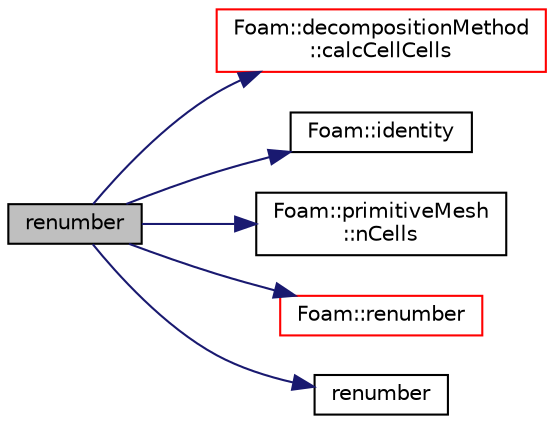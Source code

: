 digraph "renumber"
{
  bgcolor="transparent";
  edge [fontname="Helvetica",fontsize="10",labelfontname="Helvetica",labelfontsize="10"];
  node [fontname="Helvetica",fontsize="10",shape=record];
  rankdir="LR";
  Node314 [label="renumber",height=0.2,width=0.4,color="black", fillcolor="grey75", style="filled", fontcolor="black"];
  Node314 -> Node315 [color="midnightblue",fontsize="10",style="solid",fontname="Helvetica"];
  Node315 [label="Foam::decompositionMethod\l::calcCellCells",height=0.2,width=0.4,color="red",URL="$a29949.html#a86727d8c968e3ae5d8f394879e2b3c8a",tooltip="Helper: determine (local or global) cellCells from mesh. "];
  Node314 -> Node701 [color="midnightblue",fontsize="10",style="solid",fontname="Helvetica"];
  Node701 [label="Foam::identity",height=0.2,width=0.4,color="black",URL="$a21851.html#a36af96cb841435845fffb4fe69208490",tooltip="Create identity map (map[i] == i) of given length. "];
  Node314 -> Node456 [color="midnightblue",fontsize="10",style="solid",fontname="Helvetica"];
  Node456 [label="Foam::primitiveMesh\l::nCells",height=0.2,width=0.4,color="black",URL="$a28685.html#a13b94bdb0926552bf78ad5210a73a3d5"];
  Node314 -> Node702 [color="midnightblue",fontsize="10",style="solid",fontname="Helvetica"];
  Node702 [label="Foam::renumber",height=0.2,width=0.4,color="red",URL="$a21851.html#a495791c4d9e97a9fb63adc1124e336dd",tooltip="Renumber the values (not the indices) of a list. "];
  Node314 -> Node709 [color="midnightblue",fontsize="10",style="solid",fontname="Helvetica"];
  Node709 [label="renumber",height=0.2,width=0.4,color="black",URL="$a30297.html#aea77a3a7601b4e0a9cdbf4dddf9925e3",tooltip="Return the order in which cells need to be visited, i.e. "];
}
